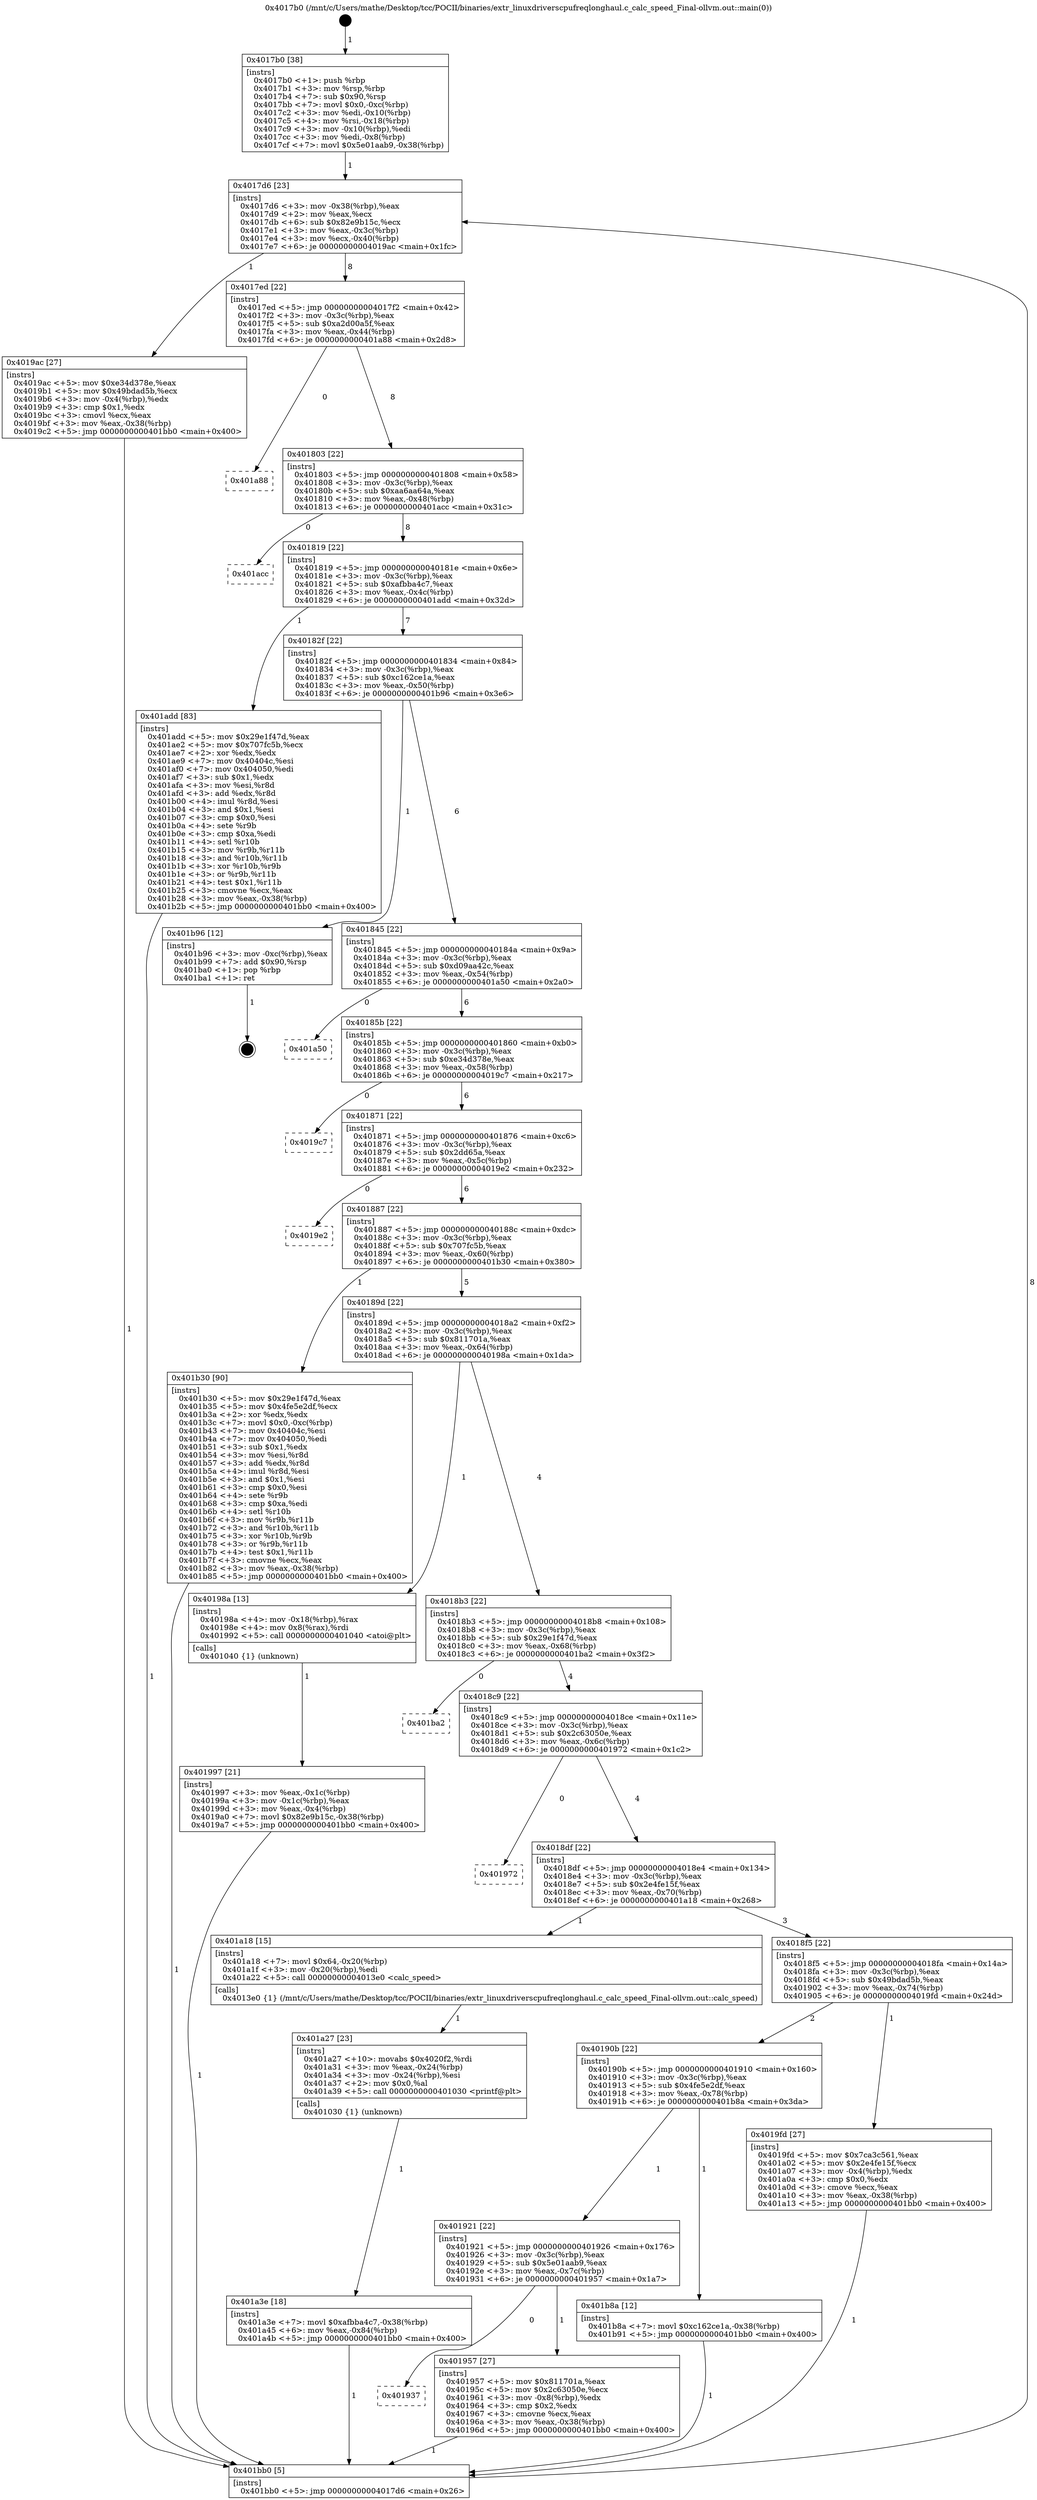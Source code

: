digraph "0x4017b0" {
  label = "0x4017b0 (/mnt/c/Users/mathe/Desktop/tcc/POCII/binaries/extr_linuxdriverscpufreqlonghaul.c_calc_speed_Final-ollvm.out::main(0))"
  labelloc = "t"
  node[shape=record]

  Entry [label="",width=0.3,height=0.3,shape=circle,fillcolor=black,style=filled]
  "0x4017d6" [label="{
     0x4017d6 [23]\l
     | [instrs]\l
     &nbsp;&nbsp;0x4017d6 \<+3\>: mov -0x38(%rbp),%eax\l
     &nbsp;&nbsp;0x4017d9 \<+2\>: mov %eax,%ecx\l
     &nbsp;&nbsp;0x4017db \<+6\>: sub $0x82e9b15c,%ecx\l
     &nbsp;&nbsp;0x4017e1 \<+3\>: mov %eax,-0x3c(%rbp)\l
     &nbsp;&nbsp;0x4017e4 \<+3\>: mov %ecx,-0x40(%rbp)\l
     &nbsp;&nbsp;0x4017e7 \<+6\>: je 00000000004019ac \<main+0x1fc\>\l
  }"]
  "0x4019ac" [label="{
     0x4019ac [27]\l
     | [instrs]\l
     &nbsp;&nbsp;0x4019ac \<+5\>: mov $0xe34d378e,%eax\l
     &nbsp;&nbsp;0x4019b1 \<+5\>: mov $0x49bdad5b,%ecx\l
     &nbsp;&nbsp;0x4019b6 \<+3\>: mov -0x4(%rbp),%edx\l
     &nbsp;&nbsp;0x4019b9 \<+3\>: cmp $0x1,%edx\l
     &nbsp;&nbsp;0x4019bc \<+3\>: cmovl %ecx,%eax\l
     &nbsp;&nbsp;0x4019bf \<+3\>: mov %eax,-0x38(%rbp)\l
     &nbsp;&nbsp;0x4019c2 \<+5\>: jmp 0000000000401bb0 \<main+0x400\>\l
  }"]
  "0x4017ed" [label="{
     0x4017ed [22]\l
     | [instrs]\l
     &nbsp;&nbsp;0x4017ed \<+5\>: jmp 00000000004017f2 \<main+0x42\>\l
     &nbsp;&nbsp;0x4017f2 \<+3\>: mov -0x3c(%rbp),%eax\l
     &nbsp;&nbsp;0x4017f5 \<+5\>: sub $0xa2d00a5f,%eax\l
     &nbsp;&nbsp;0x4017fa \<+3\>: mov %eax,-0x44(%rbp)\l
     &nbsp;&nbsp;0x4017fd \<+6\>: je 0000000000401a88 \<main+0x2d8\>\l
  }"]
  Exit [label="",width=0.3,height=0.3,shape=circle,fillcolor=black,style=filled,peripheries=2]
  "0x401a88" [label="{
     0x401a88\l
  }", style=dashed]
  "0x401803" [label="{
     0x401803 [22]\l
     | [instrs]\l
     &nbsp;&nbsp;0x401803 \<+5\>: jmp 0000000000401808 \<main+0x58\>\l
     &nbsp;&nbsp;0x401808 \<+3\>: mov -0x3c(%rbp),%eax\l
     &nbsp;&nbsp;0x40180b \<+5\>: sub $0xaa6aa64a,%eax\l
     &nbsp;&nbsp;0x401810 \<+3\>: mov %eax,-0x48(%rbp)\l
     &nbsp;&nbsp;0x401813 \<+6\>: je 0000000000401acc \<main+0x31c\>\l
  }"]
  "0x401a3e" [label="{
     0x401a3e [18]\l
     | [instrs]\l
     &nbsp;&nbsp;0x401a3e \<+7\>: movl $0xafbba4c7,-0x38(%rbp)\l
     &nbsp;&nbsp;0x401a45 \<+6\>: mov %eax,-0x84(%rbp)\l
     &nbsp;&nbsp;0x401a4b \<+5\>: jmp 0000000000401bb0 \<main+0x400\>\l
  }"]
  "0x401acc" [label="{
     0x401acc\l
  }", style=dashed]
  "0x401819" [label="{
     0x401819 [22]\l
     | [instrs]\l
     &nbsp;&nbsp;0x401819 \<+5\>: jmp 000000000040181e \<main+0x6e\>\l
     &nbsp;&nbsp;0x40181e \<+3\>: mov -0x3c(%rbp),%eax\l
     &nbsp;&nbsp;0x401821 \<+5\>: sub $0xafbba4c7,%eax\l
     &nbsp;&nbsp;0x401826 \<+3\>: mov %eax,-0x4c(%rbp)\l
     &nbsp;&nbsp;0x401829 \<+6\>: je 0000000000401add \<main+0x32d\>\l
  }"]
  "0x401a27" [label="{
     0x401a27 [23]\l
     | [instrs]\l
     &nbsp;&nbsp;0x401a27 \<+10\>: movabs $0x4020f2,%rdi\l
     &nbsp;&nbsp;0x401a31 \<+3\>: mov %eax,-0x24(%rbp)\l
     &nbsp;&nbsp;0x401a34 \<+3\>: mov -0x24(%rbp),%esi\l
     &nbsp;&nbsp;0x401a37 \<+2\>: mov $0x0,%al\l
     &nbsp;&nbsp;0x401a39 \<+5\>: call 0000000000401030 \<printf@plt\>\l
     | [calls]\l
     &nbsp;&nbsp;0x401030 \{1\} (unknown)\l
  }"]
  "0x401add" [label="{
     0x401add [83]\l
     | [instrs]\l
     &nbsp;&nbsp;0x401add \<+5\>: mov $0x29e1f47d,%eax\l
     &nbsp;&nbsp;0x401ae2 \<+5\>: mov $0x707fc5b,%ecx\l
     &nbsp;&nbsp;0x401ae7 \<+2\>: xor %edx,%edx\l
     &nbsp;&nbsp;0x401ae9 \<+7\>: mov 0x40404c,%esi\l
     &nbsp;&nbsp;0x401af0 \<+7\>: mov 0x404050,%edi\l
     &nbsp;&nbsp;0x401af7 \<+3\>: sub $0x1,%edx\l
     &nbsp;&nbsp;0x401afa \<+3\>: mov %esi,%r8d\l
     &nbsp;&nbsp;0x401afd \<+3\>: add %edx,%r8d\l
     &nbsp;&nbsp;0x401b00 \<+4\>: imul %r8d,%esi\l
     &nbsp;&nbsp;0x401b04 \<+3\>: and $0x1,%esi\l
     &nbsp;&nbsp;0x401b07 \<+3\>: cmp $0x0,%esi\l
     &nbsp;&nbsp;0x401b0a \<+4\>: sete %r9b\l
     &nbsp;&nbsp;0x401b0e \<+3\>: cmp $0xa,%edi\l
     &nbsp;&nbsp;0x401b11 \<+4\>: setl %r10b\l
     &nbsp;&nbsp;0x401b15 \<+3\>: mov %r9b,%r11b\l
     &nbsp;&nbsp;0x401b18 \<+3\>: and %r10b,%r11b\l
     &nbsp;&nbsp;0x401b1b \<+3\>: xor %r10b,%r9b\l
     &nbsp;&nbsp;0x401b1e \<+3\>: or %r9b,%r11b\l
     &nbsp;&nbsp;0x401b21 \<+4\>: test $0x1,%r11b\l
     &nbsp;&nbsp;0x401b25 \<+3\>: cmovne %ecx,%eax\l
     &nbsp;&nbsp;0x401b28 \<+3\>: mov %eax,-0x38(%rbp)\l
     &nbsp;&nbsp;0x401b2b \<+5\>: jmp 0000000000401bb0 \<main+0x400\>\l
  }"]
  "0x40182f" [label="{
     0x40182f [22]\l
     | [instrs]\l
     &nbsp;&nbsp;0x40182f \<+5\>: jmp 0000000000401834 \<main+0x84\>\l
     &nbsp;&nbsp;0x401834 \<+3\>: mov -0x3c(%rbp),%eax\l
     &nbsp;&nbsp;0x401837 \<+5\>: sub $0xc162ce1a,%eax\l
     &nbsp;&nbsp;0x40183c \<+3\>: mov %eax,-0x50(%rbp)\l
     &nbsp;&nbsp;0x40183f \<+6\>: je 0000000000401b96 \<main+0x3e6\>\l
  }"]
  "0x401997" [label="{
     0x401997 [21]\l
     | [instrs]\l
     &nbsp;&nbsp;0x401997 \<+3\>: mov %eax,-0x1c(%rbp)\l
     &nbsp;&nbsp;0x40199a \<+3\>: mov -0x1c(%rbp),%eax\l
     &nbsp;&nbsp;0x40199d \<+3\>: mov %eax,-0x4(%rbp)\l
     &nbsp;&nbsp;0x4019a0 \<+7\>: movl $0x82e9b15c,-0x38(%rbp)\l
     &nbsp;&nbsp;0x4019a7 \<+5\>: jmp 0000000000401bb0 \<main+0x400\>\l
  }"]
  "0x401b96" [label="{
     0x401b96 [12]\l
     | [instrs]\l
     &nbsp;&nbsp;0x401b96 \<+3\>: mov -0xc(%rbp),%eax\l
     &nbsp;&nbsp;0x401b99 \<+7\>: add $0x90,%rsp\l
     &nbsp;&nbsp;0x401ba0 \<+1\>: pop %rbp\l
     &nbsp;&nbsp;0x401ba1 \<+1\>: ret\l
  }"]
  "0x401845" [label="{
     0x401845 [22]\l
     | [instrs]\l
     &nbsp;&nbsp;0x401845 \<+5\>: jmp 000000000040184a \<main+0x9a\>\l
     &nbsp;&nbsp;0x40184a \<+3\>: mov -0x3c(%rbp),%eax\l
     &nbsp;&nbsp;0x40184d \<+5\>: sub $0xd09aa42c,%eax\l
     &nbsp;&nbsp;0x401852 \<+3\>: mov %eax,-0x54(%rbp)\l
     &nbsp;&nbsp;0x401855 \<+6\>: je 0000000000401a50 \<main+0x2a0\>\l
  }"]
  "0x4017b0" [label="{
     0x4017b0 [38]\l
     | [instrs]\l
     &nbsp;&nbsp;0x4017b0 \<+1\>: push %rbp\l
     &nbsp;&nbsp;0x4017b1 \<+3\>: mov %rsp,%rbp\l
     &nbsp;&nbsp;0x4017b4 \<+7\>: sub $0x90,%rsp\l
     &nbsp;&nbsp;0x4017bb \<+7\>: movl $0x0,-0xc(%rbp)\l
     &nbsp;&nbsp;0x4017c2 \<+3\>: mov %edi,-0x10(%rbp)\l
     &nbsp;&nbsp;0x4017c5 \<+4\>: mov %rsi,-0x18(%rbp)\l
     &nbsp;&nbsp;0x4017c9 \<+3\>: mov -0x10(%rbp),%edi\l
     &nbsp;&nbsp;0x4017cc \<+3\>: mov %edi,-0x8(%rbp)\l
     &nbsp;&nbsp;0x4017cf \<+7\>: movl $0x5e01aab9,-0x38(%rbp)\l
  }"]
  "0x401a50" [label="{
     0x401a50\l
  }", style=dashed]
  "0x40185b" [label="{
     0x40185b [22]\l
     | [instrs]\l
     &nbsp;&nbsp;0x40185b \<+5\>: jmp 0000000000401860 \<main+0xb0\>\l
     &nbsp;&nbsp;0x401860 \<+3\>: mov -0x3c(%rbp),%eax\l
     &nbsp;&nbsp;0x401863 \<+5\>: sub $0xe34d378e,%eax\l
     &nbsp;&nbsp;0x401868 \<+3\>: mov %eax,-0x58(%rbp)\l
     &nbsp;&nbsp;0x40186b \<+6\>: je 00000000004019c7 \<main+0x217\>\l
  }"]
  "0x401bb0" [label="{
     0x401bb0 [5]\l
     | [instrs]\l
     &nbsp;&nbsp;0x401bb0 \<+5\>: jmp 00000000004017d6 \<main+0x26\>\l
  }"]
  "0x4019c7" [label="{
     0x4019c7\l
  }", style=dashed]
  "0x401871" [label="{
     0x401871 [22]\l
     | [instrs]\l
     &nbsp;&nbsp;0x401871 \<+5\>: jmp 0000000000401876 \<main+0xc6\>\l
     &nbsp;&nbsp;0x401876 \<+3\>: mov -0x3c(%rbp),%eax\l
     &nbsp;&nbsp;0x401879 \<+5\>: sub $0x2dd65a,%eax\l
     &nbsp;&nbsp;0x40187e \<+3\>: mov %eax,-0x5c(%rbp)\l
     &nbsp;&nbsp;0x401881 \<+6\>: je 00000000004019e2 \<main+0x232\>\l
  }"]
  "0x401937" [label="{
     0x401937\l
  }", style=dashed]
  "0x4019e2" [label="{
     0x4019e2\l
  }", style=dashed]
  "0x401887" [label="{
     0x401887 [22]\l
     | [instrs]\l
     &nbsp;&nbsp;0x401887 \<+5\>: jmp 000000000040188c \<main+0xdc\>\l
     &nbsp;&nbsp;0x40188c \<+3\>: mov -0x3c(%rbp),%eax\l
     &nbsp;&nbsp;0x40188f \<+5\>: sub $0x707fc5b,%eax\l
     &nbsp;&nbsp;0x401894 \<+3\>: mov %eax,-0x60(%rbp)\l
     &nbsp;&nbsp;0x401897 \<+6\>: je 0000000000401b30 \<main+0x380\>\l
  }"]
  "0x401957" [label="{
     0x401957 [27]\l
     | [instrs]\l
     &nbsp;&nbsp;0x401957 \<+5\>: mov $0x811701a,%eax\l
     &nbsp;&nbsp;0x40195c \<+5\>: mov $0x2c63050e,%ecx\l
     &nbsp;&nbsp;0x401961 \<+3\>: mov -0x8(%rbp),%edx\l
     &nbsp;&nbsp;0x401964 \<+3\>: cmp $0x2,%edx\l
     &nbsp;&nbsp;0x401967 \<+3\>: cmovne %ecx,%eax\l
     &nbsp;&nbsp;0x40196a \<+3\>: mov %eax,-0x38(%rbp)\l
     &nbsp;&nbsp;0x40196d \<+5\>: jmp 0000000000401bb0 \<main+0x400\>\l
  }"]
  "0x401b30" [label="{
     0x401b30 [90]\l
     | [instrs]\l
     &nbsp;&nbsp;0x401b30 \<+5\>: mov $0x29e1f47d,%eax\l
     &nbsp;&nbsp;0x401b35 \<+5\>: mov $0x4fe5e2df,%ecx\l
     &nbsp;&nbsp;0x401b3a \<+2\>: xor %edx,%edx\l
     &nbsp;&nbsp;0x401b3c \<+7\>: movl $0x0,-0xc(%rbp)\l
     &nbsp;&nbsp;0x401b43 \<+7\>: mov 0x40404c,%esi\l
     &nbsp;&nbsp;0x401b4a \<+7\>: mov 0x404050,%edi\l
     &nbsp;&nbsp;0x401b51 \<+3\>: sub $0x1,%edx\l
     &nbsp;&nbsp;0x401b54 \<+3\>: mov %esi,%r8d\l
     &nbsp;&nbsp;0x401b57 \<+3\>: add %edx,%r8d\l
     &nbsp;&nbsp;0x401b5a \<+4\>: imul %r8d,%esi\l
     &nbsp;&nbsp;0x401b5e \<+3\>: and $0x1,%esi\l
     &nbsp;&nbsp;0x401b61 \<+3\>: cmp $0x0,%esi\l
     &nbsp;&nbsp;0x401b64 \<+4\>: sete %r9b\l
     &nbsp;&nbsp;0x401b68 \<+3\>: cmp $0xa,%edi\l
     &nbsp;&nbsp;0x401b6b \<+4\>: setl %r10b\l
     &nbsp;&nbsp;0x401b6f \<+3\>: mov %r9b,%r11b\l
     &nbsp;&nbsp;0x401b72 \<+3\>: and %r10b,%r11b\l
     &nbsp;&nbsp;0x401b75 \<+3\>: xor %r10b,%r9b\l
     &nbsp;&nbsp;0x401b78 \<+3\>: or %r9b,%r11b\l
     &nbsp;&nbsp;0x401b7b \<+4\>: test $0x1,%r11b\l
     &nbsp;&nbsp;0x401b7f \<+3\>: cmovne %ecx,%eax\l
     &nbsp;&nbsp;0x401b82 \<+3\>: mov %eax,-0x38(%rbp)\l
     &nbsp;&nbsp;0x401b85 \<+5\>: jmp 0000000000401bb0 \<main+0x400\>\l
  }"]
  "0x40189d" [label="{
     0x40189d [22]\l
     | [instrs]\l
     &nbsp;&nbsp;0x40189d \<+5\>: jmp 00000000004018a2 \<main+0xf2\>\l
     &nbsp;&nbsp;0x4018a2 \<+3\>: mov -0x3c(%rbp),%eax\l
     &nbsp;&nbsp;0x4018a5 \<+5\>: sub $0x811701a,%eax\l
     &nbsp;&nbsp;0x4018aa \<+3\>: mov %eax,-0x64(%rbp)\l
     &nbsp;&nbsp;0x4018ad \<+6\>: je 000000000040198a \<main+0x1da\>\l
  }"]
  "0x401921" [label="{
     0x401921 [22]\l
     | [instrs]\l
     &nbsp;&nbsp;0x401921 \<+5\>: jmp 0000000000401926 \<main+0x176\>\l
     &nbsp;&nbsp;0x401926 \<+3\>: mov -0x3c(%rbp),%eax\l
     &nbsp;&nbsp;0x401929 \<+5\>: sub $0x5e01aab9,%eax\l
     &nbsp;&nbsp;0x40192e \<+3\>: mov %eax,-0x7c(%rbp)\l
     &nbsp;&nbsp;0x401931 \<+6\>: je 0000000000401957 \<main+0x1a7\>\l
  }"]
  "0x40198a" [label="{
     0x40198a [13]\l
     | [instrs]\l
     &nbsp;&nbsp;0x40198a \<+4\>: mov -0x18(%rbp),%rax\l
     &nbsp;&nbsp;0x40198e \<+4\>: mov 0x8(%rax),%rdi\l
     &nbsp;&nbsp;0x401992 \<+5\>: call 0000000000401040 \<atoi@plt\>\l
     | [calls]\l
     &nbsp;&nbsp;0x401040 \{1\} (unknown)\l
  }"]
  "0x4018b3" [label="{
     0x4018b3 [22]\l
     | [instrs]\l
     &nbsp;&nbsp;0x4018b3 \<+5\>: jmp 00000000004018b8 \<main+0x108\>\l
     &nbsp;&nbsp;0x4018b8 \<+3\>: mov -0x3c(%rbp),%eax\l
     &nbsp;&nbsp;0x4018bb \<+5\>: sub $0x29e1f47d,%eax\l
     &nbsp;&nbsp;0x4018c0 \<+3\>: mov %eax,-0x68(%rbp)\l
     &nbsp;&nbsp;0x4018c3 \<+6\>: je 0000000000401ba2 \<main+0x3f2\>\l
  }"]
  "0x401b8a" [label="{
     0x401b8a [12]\l
     | [instrs]\l
     &nbsp;&nbsp;0x401b8a \<+7\>: movl $0xc162ce1a,-0x38(%rbp)\l
     &nbsp;&nbsp;0x401b91 \<+5\>: jmp 0000000000401bb0 \<main+0x400\>\l
  }"]
  "0x401ba2" [label="{
     0x401ba2\l
  }", style=dashed]
  "0x4018c9" [label="{
     0x4018c9 [22]\l
     | [instrs]\l
     &nbsp;&nbsp;0x4018c9 \<+5\>: jmp 00000000004018ce \<main+0x11e\>\l
     &nbsp;&nbsp;0x4018ce \<+3\>: mov -0x3c(%rbp),%eax\l
     &nbsp;&nbsp;0x4018d1 \<+5\>: sub $0x2c63050e,%eax\l
     &nbsp;&nbsp;0x4018d6 \<+3\>: mov %eax,-0x6c(%rbp)\l
     &nbsp;&nbsp;0x4018d9 \<+6\>: je 0000000000401972 \<main+0x1c2\>\l
  }"]
  "0x40190b" [label="{
     0x40190b [22]\l
     | [instrs]\l
     &nbsp;&nbsp;0x40190b \<+5\>: jmp 0000000000401910 \<main+0x160\>\l
     &nbsp;&nbsp;0x401910 \<+3\>: mov -0x3c(%rbp),%eax\l
     &nbsp;&nbsp;0x401913 \<+5\>: sub $0x4fe5e2df,%eax\l
     &nbsp;&nbsp;0x401918 \<+3\>: mov %eax,-0x78(%rbp)\l
     &nbsp;&nbsp;0x40191b \<+6\>: je 0000000000401b8a \<main+0x3da\>\l
  }"]
  "0x401972" [label="{
     0x401972\l
  }", style=dashed]
  "0x4018df" [label="{
     0x4018df [22]\l
     | [instrs]\l
     &nbsp;&nbsp;0x4018df \<+5\>: jmp 00000000004018e4 \<main+0x134\>\l
     &nbsp;&nbsp;0x4018e4 \<+3\>: mov -0x3c(%rbp),%eax\l
     &nbsp;&nbsp;0x4018e7 \<+5\>: sub $0x2e4fe15f,%eax\l
     &nbsp;&nbsp;0x4018ec \<+3\>: mov %eax,-0x70(%rbp)\l
     &nbsp;&nbsp;0x4018ef \<+6\>: je 0000000000401a18 \<main+0x268\>\l
  }"]
  "0x4019fd" [label="{
     0x4019fd [27]\l
     | [instrs]\l
     &nbsp;&nbsp;0x4019fd \<+5\>: mov $0x7ca3c561,%eax\l
     &nbsp;&nbsp;0x401a02 \<+5\>: mov $0x2e4fe15f,%ecx\l
     &nbsp;&nbsp;0x401a07 \<+3\>: mov -0x4(%rbp),%edx\l
     &nbsp;&nbsp;0x401a0a \<+3\>: cmp $0x0,%edx\l
     &nbsp;&nbsp;0x401a0d \<+3\>: cmove %ecx,%eax\l
     &nbsp;&nbsp;0x401a10 \<+3\>: mov %eax,-0x38(%rbp)\l
     &nbsp;&nbsp;0x401a13 \<+5\>: jmp 0000000000401bb0 \<main+0x400\>\l
  }"]
  "0x401a18" [label="{
     0x401a18 [15]\l
     | [instrs]\l
     &nbsp;&nbsp;0x401a18 \<+7\>: movl $0x64,-0x20(%rbp)\l
     &nbsp;&nbsp;0x401a1f \<+3\>: mov -0x20(%rbp),%edi\l
     &nbsp;&nbsp;0x401a22 \<+5\>: call 00000000004013e0 \<calc_speed\>\l
     | [calls]\l
     &nbsp;&nbsp;0x4013e0 \{1\} (/mnt/c/Users/mathe/Desktop/tcc/POCII/binaries/extr_linuxdriverscpufreqlonghaul.c_calc_speed_Final-ollvm.out::calc_speed)\l
  }"]
  "0x4018f5" [label="{
     0x4018f5 [22]\l
     | [instrs]\l
     &nbsp;&nbsp;0x4018f5 \<+5\>: jmp 00000000004018fa \<main+0x14a\>\l
     &nbsp;&nbsp;0x4018fa \<+3\>: mov -0x3c(%rbp),%eax\l
     &nbsp;&nbsp;0x4018fd \<+5\>: sub $0x49bdad5b,%eax\l
     &nbsp;&nbsp;0x401902 \<+3\>: mov %eax,-0x74(%rbp)\l
     &nbsp;&nbsp;0x401905 \<+6\>: je 00000000004019fd \<main+0x24d\>\l
  }"]
  Entry -> "0x4017b0" [label=" 1"]
  "0x4017d6" -> "0x4019ac" [label=" 1"]
  "0x4017d6" -> "0x4017ed" [label=" 8"]
  "0x401b96" -> Exit [label=" 1"]
  "0x4017ed" -> "0x401a88" [label=" 0"]
  "0x4017ed" -> "0x401803" [label=" 8"]
  "0x401b8a" -> "0x401bb0" [label=" 1"]
  "0x401803" -> "0x401acc" [label=" 0"]
  "0x401803" -> "0x401819" [label=" 8"]
  "0x401b30" -> "0x401bb0" [label=" 1"]
  "0x401819" -> "0x401add" [label=" 1"]
  "0x401819" -> "0x40182f" [label=" 7"]
  "0x401add" -> "0x401bb0" [label=" 1"]
  "0x40182f" -> "0x401b96" [label=" 1"]
  "0x40182f" -> "0x401845" [label=" 6"]
  "0x401a3e" -> "0x401bb0" [label=" 1"]
  "0x401845" -> "0x401a50" [label=" 0"]
  "0x401845" -> "0x40185b" [label=" 6"]
  "0x401a27" -> "0x401a3e" [label=" 1"]
  "0x40185b" -> "0x4019c7" [label=" 0"]
  "0x40185b" -> "0x401871" [label=" 6"]
  "0x401a18" -> "0x401a27" [label=" 1"]
  "0x401871" -> "0x4019e2" [label=" 0"]
  "0x401871" -> "0x401887" [label=" 6"]
  "0x4019fd" -> "0x401bb0" [label=" 1"]
  "0x401887" -> "0x401b30" [label=" 1"]
  "0x401887" -> "0x40189d" [label=" 5"]
  "0x4019ac" -> "0x401bb0" [label=" 1"]
  "0x40189d" -> "0x40198a" [label=" 1"]
  "0x40189d" -> "0x4018b3" [label=" 4"]
  "0x40198a" -> "0x401997" [label=" 1"]
  "0x4018b3" -> "0x401ba2" [label=" 0"]
  "0x4018b3" -> "0x4018c9" [label=" 4"]
  "0x401bb0" -> "0x4017d6" [label=" 8"]
  "0x4018c9" -> "0x401972" [label=" 0"]
  "0x4018c9" -> "0x4018df" [label=" 4"]
  "0x401957" -> "0x401bb0" [label=" 1"]
  "0x4018df" -> "0x401a18" [label=" 1"]
  "0x4018df" -> "0x4018f5" [label=" 3"]
  "0x401921" -> "0x401937" [label=" 0"]
  "0x4018f5" -> "0x4019fd" [label=" 1"]
  "0x4018f5" -> "0x40190b" [label=" 2"]
  "0x4017b0" -> "0x4017d6" [label=" 1"]
  "0x40190b" -> "0x401b8a" [label=" 1"]
  "0x40190b" -> "0x401921" [label=" 1"]
  "0x401997" -> "0x401bb0" [label=" 1"]
  "0x401921" -> "0x401957" [label=" 1"]
}
